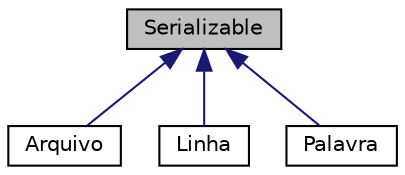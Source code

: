 digraph "Serializable"
{
  edge [fontname="Helvetica",fontsize="10",labelfontname="Helvetica",labelfontsize="10"];
  node [fontname="Helvetica",fontsize="10",shape=record];
  Node1 [label="Serializable",height=0.2,width=0.4,color="black", fillcolor="grey75", style="filled", fontcolor="black"];
  Node1 -> Node2 [dir="back",color="midnightblue",fontsize="10",style="solid",fontname="Helvetica"];
  Node2 [label="Arquivo",height=0.2,width=0.4,color="black", fillcolor="white", style="filled",URL="$class_arquivo.html"];
  Node1 -> Node3 [dir="back",color="midnightblue",fontsize="10",style="solid",fontname="Helvetica"];
  Node3 [label="Linha",height=0.2,width=0.4,color="black", fillcolor="white", style="filled",URL="$class_linha.html"];
  Node1 -> Node4 [dir="back",color="midnightblue",fontsize="10",style="solid",fontname="Helvetica"];
  Node4 [label="Palavra",height=0.2,width=0.4,color="black", fillcolor="white", style="filled",URL="$class_palavra.html"];
}
